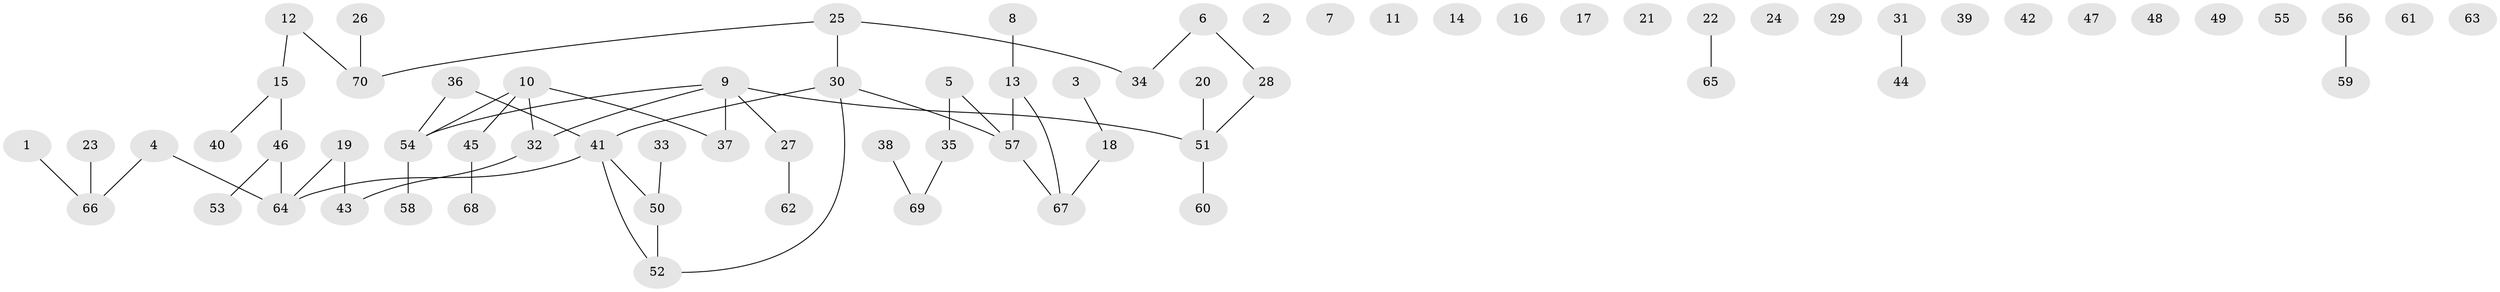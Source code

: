 // coarse degree distribution, {2: 0.15, 0: 0.5, 1: 0.175, 4: 0.05, 5: 0.075, 3: 0.05}
// Generated by graph-tools (version 1.1) at 2025/16/03/04/25 18:16:46]
// undirected, 70 vertices, 57 edges
graph export_dot {
graph [start="1"]
  node [color=gray90,style=filled];
  1;
  2;
  3;
  4;
  5;
  6;
  7;
  8;
  9;
  10;
  11;
  12;
  13;
  14;
  15;
  16;
  17;
  18;
  19;
  20;
  21;
  22;
  23;
  24;
  25;
  26;
  27;
  28;
  29;
  30;
  31;
  32;
  33;
  34;
  35;
  36;
  37;
  38;
  39;
  40;
  41;
  42;
  43;
  44;
  45;
  46;
  47;
  48;
  49;
  50;
  51;
  52;
  53;
  54;
  55;
  56;
  57;
  58;
  59;
  60;
  61;
  62;
  63;
  64;
  65;
  66;
  67;
  68;
  69;
  70;
  1 -- 66;
  3 -- 18;
  4 -- 64;
  4 -- 66;
  5 -- 35;
  5 -- 57;
  6 -- 28;
  6 -- 34;
  8 -- 13;
  9 -- 27;
  9 -- 32;
  9 -- 37;
  9 -- 51;
  9 -- 54;
  10 -- 32;
  10 -- 37;
  10 -- 45;
  10 -- 54;
  12 -- 15;
  12 -- 70;
  13 -- 57;
  13 -- 67;
  15 -- 40;
  15 -- 46;
  18 -- 67;
  19 -- 43;
  19 -- 64;
  20 -- 51;
  22 -- 65;
  23 -- 66;
  25 -- 30;
  25 -- 34;
  25 -- 70;
  26 -- 70;
  27 -- 62;
  28 -- 51;
  30 -- 41;
  30 -- 52;
  30 -- 57;
  31 -- 44;
  32 -- 43;
  33 -- 50;
  35 -- 69;
  36 -- 41;
  36 -- 54;
  38 -- 69;
  41 -- 50;
  41 -- 52;
  41 -- 64;
  45 -- 68;
  46 -- 53;
  46 -- 64;
  50 -- 52;
  51 -- 60;
  54 -- 58;
  56 -- 59;
  57 -- 67;
}
